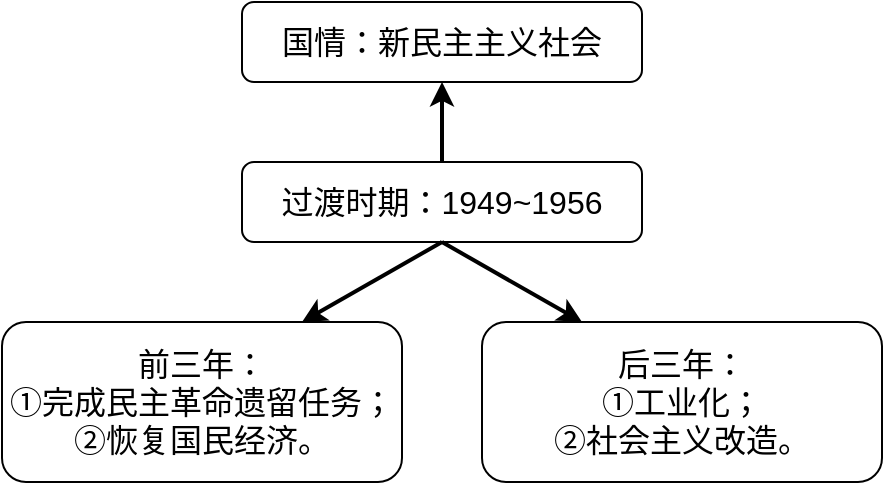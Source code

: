 <mxfile version="20.0.1" type="github">
  <diagram id="Iuw9_JHPH3Cxb9EBXAJv" name="Page-1">
    <mxGraphModel dx="1140" dy="688" grid="1" gridSize="10" guides="1" tooltips="1" connect="1" arrows="1" fold="1" page="1" pageScale="1" pageWidth="827" pageHeight="1169" math="0" shadow="0">
      <root>
        <mxCell id="0" />
        <mxCell id="1" parent="0" />
        <mxCell id="lnxoAfdXyUGZrAoNTn-0-1" value="&lt;font style=&quot;font-size: 16px;&quot;&gt;国情：新民主主义社会&lt;/font&gt;" style="rounded=1;whiteSpace=wrap;html=1;" vertex="1" parent="1">
          <mxGeometry x="280" y="160" width="200" height="40" as="geometry" />
        </mxCell>
        <mxCell id="lnxoAfdXyUGZrAoNTn-0-2" value="&lt;font style=&quot;font-size: 16px;&quot;&gt;过渡时期：1949~1956&lt;/font&gt;" style="rounded=1;whiteSpace=wrap;html=1;" vertex="1" parent="1">
          <mxGeometry x="280" y="240" width="200" height="40" as="geometry" />
        </mxCell>
        <mxCell id="lnxoAfdXyUGZrAoNTn-0-4" value="前三年：&lt;br&gt;①完成民主革命遗留任务；&lt;br&gt;②恢复国民经济。" style="rounded=1;whiteSpace=wrap;html=1;fontSize=16;" vertex="1" parent="1">
          <mxGeometry x="160" y="320" width="200" height="80" as="geometry" />
        </mxCell>
        <mxCell id="lnxoAfdXyUGZrAoNTn-0-5" value="后三年：&lt;br&gt;①工业化；&lt;br&gt;②社会主义改造。" style="rounded=1;whiteSpace=wrap;html=1;fontSize=16;" vertex="1" parent="1">
          <mxGeometry x="400" y="320" width="200" height="80" as="geometry" />
        </mxCell>
        <mxCell id="lnxoAfdXyUGZrAoNTn-0-7" value="" style="endArrow=classic;html=1;rounded=0;fontSize=16;exitX=0.5;exitY=1;exitDx=0;exitDy=0;entryX=0.75;entryY=0;entryDx=0;entryDy=0;strokeWidth=2;" edge="1" parent="1" source="lnxoAfdXyUGZrAoNTn-0-2" target="lnxoAfdXyUGZrAoNTn-0-4">
          <mxGeometry width="50" height="50" relative="1" as="geometry">
            <mxPoint x="160" y="290" as="sourcePoint" />
            <mxPoint x="210" y="240" as="targetPoint" />
          </mxGeometry>
        </mxCell>
        <mxCell id="lnxoAfdXyUGZrAoNTn-0-8" value="" style="endArrow=classic;html=1;rounded=0;fontSize=16;exitX=0.5;exitY=1;exitDx=0;exitDy=0;entryX=0.25;entryY=0;entryDx=0;entryDy=0;strokeWidth=2;" edge="1" parent="1" source="lnxoAfdXyUGZrAoNTn-0-2" target="lnxoAfdXyUGZrAoNTn-0-5">
          <mxGeometry width="50" height="50" relative="1" as="geometry">
            <mxPoint x="600" y="270" as="sourcePoint" />
            <mxPoint x="650" y="220" as="targetPoint" />
          </mxGeometry>
        </mxCell>
        <mxCell id="lnxoAfdXyUGZrAoNTn-0-9" value="" style="endArrow=classic;html=1;rounded=0;fontSize=16;strokeWidth=2;exitX=0.5;exitY=0;exitDx=0;exitDy=0;entryX=0.5;entryY=1;entryDx=0;entryDy=0;" edge="1" parent="1" source="lnxoAfdXyUGZrAoNTn-0-2" target="lnxoAfdXyUGZrAoNTn-0-1">
          <mxGeometry width="50" height="50" relative="1" as="geometry">
            <mxPoint x="190" y="240" as="sourcePoint" />
            <mxPoint x="240" y="190" as="targetPoint" />
          </mxGeometry>
        </mxCell>
      </root>
    </mxGraphModel>
  </diagram>
</mxfile>
